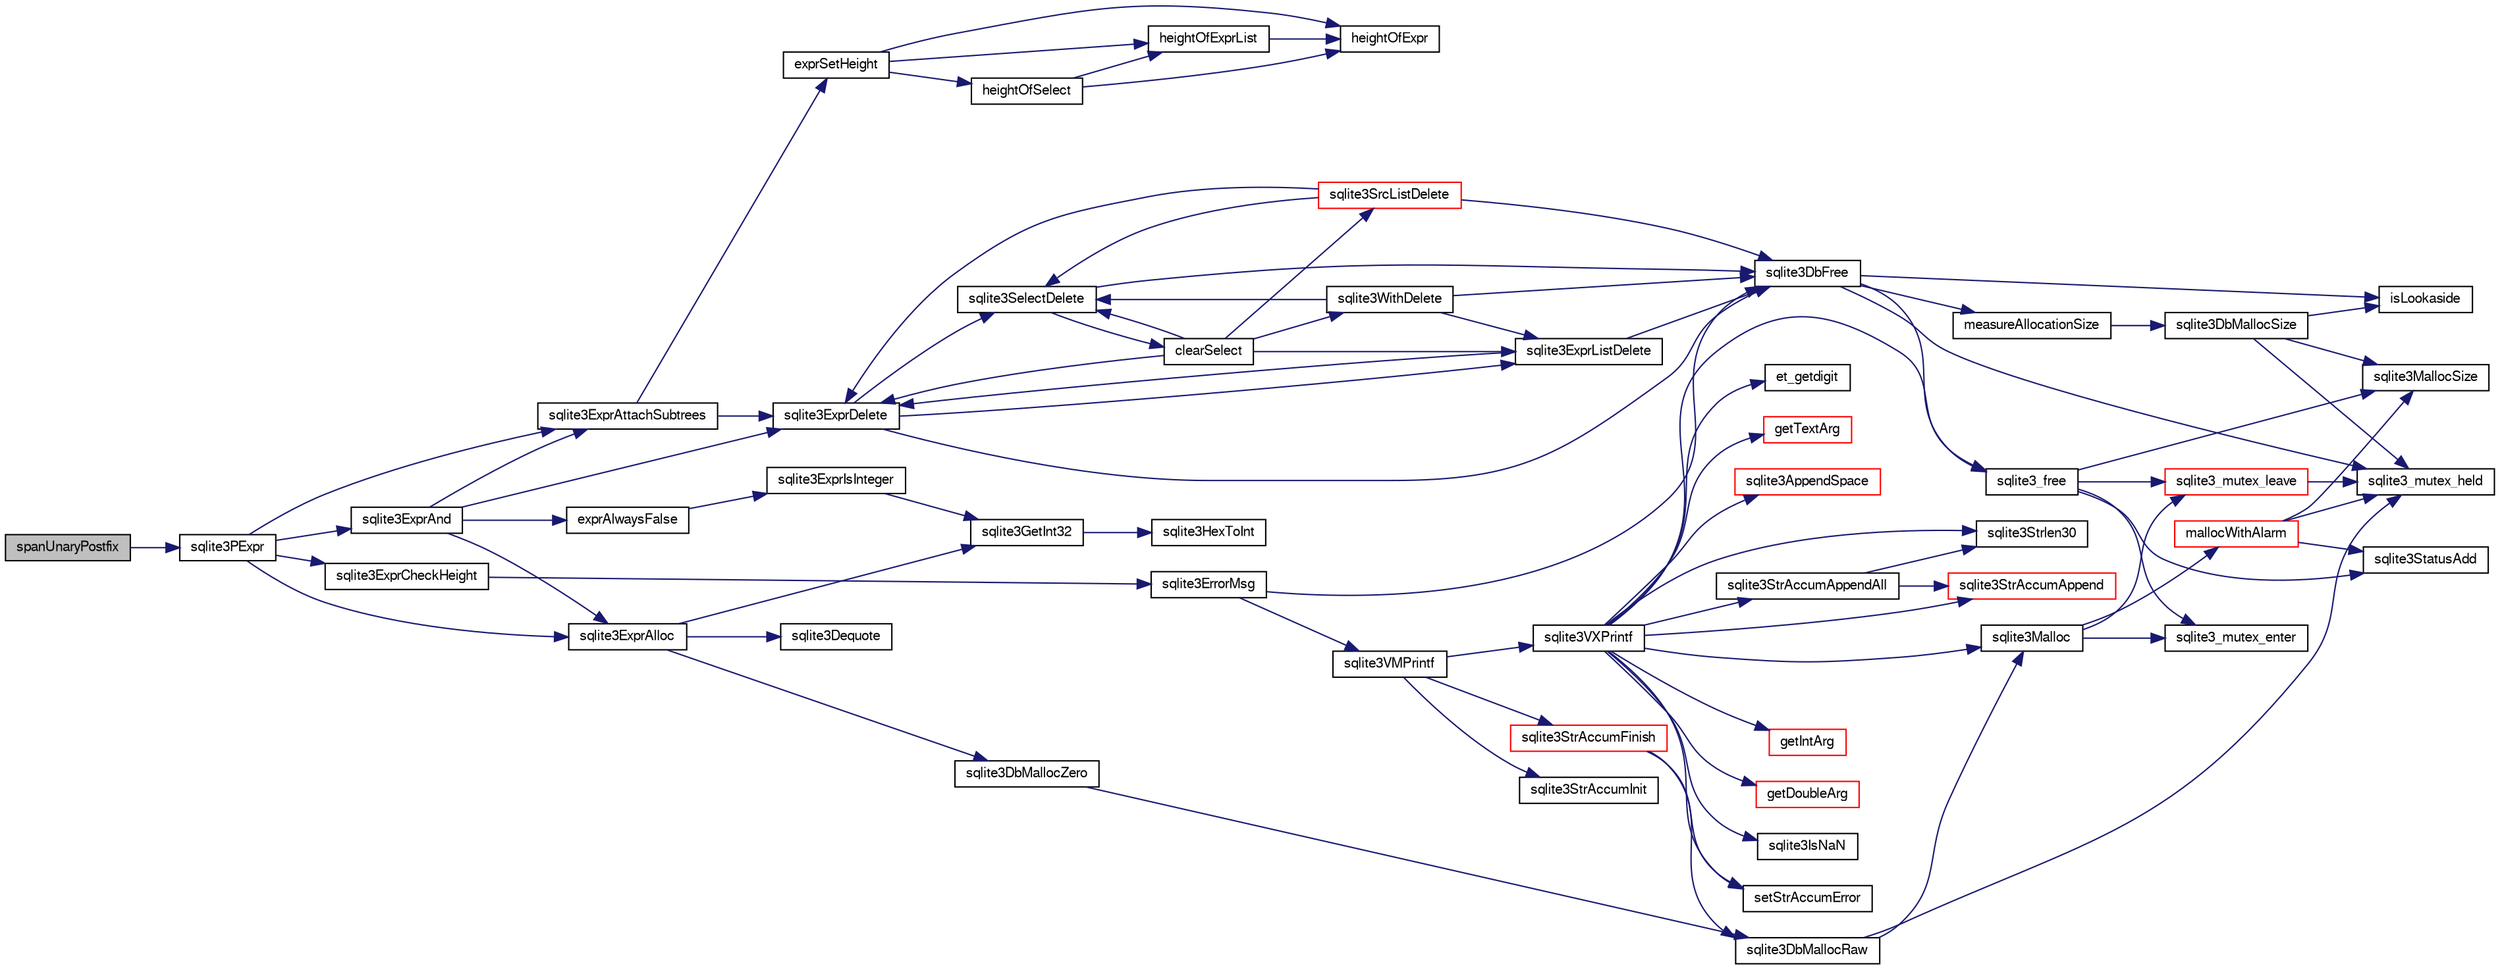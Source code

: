 digraph "spanUnaryPostfix"
{
  edge [fontname="FreeSans",fontsize="10",labelfontname="FreeSans",labelfontsize="10"];
  node [fontname="FreeSans",fontsize="10",shape=record];
  rankdir="LR";
  Node297990 [label="spanUnaryPostfix",height=0.2,width=0.4,color="black", fillcolor="grey75", style="filled", fontcolor="black"];
  Node297990 -> Node297991 [color="midnightblue",fontsize="10",style="solid",fontname="FreeSans"];
  Node297991 [label="sqlite3PExpr",height=0.2,width=0.4,color="black", fillcolor="white", style="filled",URL="$sqlite3_8c.html#a56670a96a4ad8449466fea3449f71c57"];
  Node297991 -> Node297992 [color="midnightblue",fontsize="10",style="solid",fontname="FreeSans"];
  Node297992 [label="sqlite3ExprAnd",height=0.2,width=0.4,color="black", fillcolor="white", style="filled",URL="$sqlite3_8c.html#adb7ce3f2fe4bc4cb22dbb82aed2b6c32"];
  Node297992 -> Node297993 [color="midnightblue",fontsize="10",style="solid",fontname="FreeSans"];
  Node297993 [label="exprAlwaysFalse",height=0.2,width=0.4,color="black", fillcolor="white", style="filled",URL="$sqlite3_8c.html#aa72440ec8db7b30f945e8f50ad9a4eba"];
  Node297993 -> Node297994 [color="midnightblue",fontsize="10",style="solid",fontname="FreeSans"];
  Node297994 [label="sqlite3ExprIsInteger",height=0.2,width=0.4,color="black", fillcolor="white", style="filled",URL="$sqlite3_8c.html#a93009f02d365fbdd3f83865b723fd950"];
  Node297994 -> Node297995 [color="midnightblue",fontsize="10",style="solid",fontname="FreeSans"];
  Node297995 [label="sqlite3GetInt32",height=0.2,width=0.4,color="black", fillcolor="white", style="filled",URL="$sqlite3_8c.html#a5f876209b4343549fc9224cd11c70928"];
  Node297995 -> Node297996 [color="midnightblue",fontsize="10",style="solid",fontname="FreeSans"];
  Node297996 [label="sqlite3HexToInt",height=0.2,width=0.4,color="black", fillcolor="white", style="filled",URL="$sqlite3_8c.html#ae3802c77b18399c03c8c9f973ff47239"];
  Node297992 -> Node297997 [color="midnightblue",fontsize="10",style="solid",fontname="FreeSans"];
  Node297997 [label="sqlite3ExprDelete",height=0.2,width=0.4,color="black", fillcolor="white", style="filled",URL="$sqlite3_8c.html#ae4e21ab5918e0428fbaa9e615dceb309"];
  Node297997 -> Node297998 [color="midnightblue",fontsize="10",style="solid",fontname="FreeSans"];
  Node297998 [label="sqlite3DbFree",height=0.2,width=0.4,color="black", fillcolor="white", style="filled",URL="$sqlite3_8c.html#ac70ab821a6607b4a1b909582dc37a069"];
  Node297998 -> Node297999 [color="midnightblue",fontsize="10",style="solid",fontname="FreeSans"];
  Node297999 [label="sqlite3_mutex_held",height=0.2,width=0.4,color="black", fillcolor="white", style="filled",URL="$sqlite3_8c.html#acf77da68932b6bc163c5e68547ecc3e7"];
  Node297998 -> Node298000 [color="midnightblue",fontsize="10",style="solid",fontname="FreeSans"];
  Node298000 [label="measureAllocationSize",height=0.2,width=0.4,color="black", fillcolor="white", style="filled",URL="$sqlite3_8c.html#a45731e644a22fdb756e2b6337224217a"];
  Node298000 -> Node298001 [color="midnightblue",fontsize="10",style="solid",fontname="FreeSans"];
  Node298001 [label="sqlite3DbMallocSize",height=0.2,width=0.4,color="black", fillcolor="white", style="filled",URL="$sqlite3_8c.html#aa397e5a8a03495203a0767abf0a71f86"];
  Node298001 -> Node298002 [color="midnightblue",fontsize="10",style="solid",fontname="FreeSans"];
  Node298002 [label="sqlite3MallocSize",height=0.2,width=0.4,color="black", fillcolor="white", style="filled",URL="$sqlite3_8c.html#acf5d2a5f35270bafb050bd2def576955"];
  Node298001 -> Node297999 [color="midnightblue",fontsize="10",style="solid",fontname="FreeSans"];
  Node298001 -> Node298003 [color="midnightblue",fontsize="10",style="solid",fontname="FreeSans"];
  Node298003 [label="isLookaside",height=0.2,width=0.4,color="black", fillcolor="white", style="filled",URL="$sqlite3_8c.html#a770fa05ff9717b75e16f4d968a77b897"];
  Node297998 -> Node298003 [color="midnightblue",fontsize="10",style="solid",fontname="FreeSans"];
  Node297998 -> Node298004 [color="midnightblue",fontsize="10",style="solid",fontname="FreeSans"];
  Node298004 [label="sqlite3_free",height=0.2,width=0.4,color="black", fillcolor="white", style="filled",URL="$sqlite3_8c.html#a6552349e36a8a691af5487999ab09519"];
  Node298004 -> Node298005 [color="midnightblue",fontsize="10",style="solid",fontname="FreeSans"];
  Node298005 [label="sqlite3_mutex_enter",height=0.2,width=0.4,color="black", fillcolor="white", style="filled",URL="$sqlite3_8c.html#a1c12cde690bd89f104de5cbad12a6bf5"];
  Node298004 -> Node298006 [color="midnightblue",fontsize="10",style="solid",fontname="FreeSans"];
  Node298006 [label="sqlite3StatusAdd",height=0.2,width=0.4,color="black", fillcolor="white", style="filled",URL="$sqlite3_8c.html#afa029f93586aeab4cc85360905dae9cd"];
  Node298004 -> Node298002 [color="midnightblue",fontsize="10",style="solid",fontname="FreeSans"];
  Node298004 -> Node298007 [color="midnightblue",fontsize="10",style="solid",fontname="FreeSans"];
  Node298007 [label="sqlite3_mutex_leave",height=0.2,width=0.4,color="red", fillcolor="white", style="filled",URL="$sqlite3_8c.html#a5838d235601dbd3c1fa993555c6bcc93"];
  Node298007 -> Node297999 [color="midnightblue",fontsize="10",style="solid",fontname="FreeSans"];
  Node297997 -> Node298009 [color="midnightblue",fontsize="10",style="solid",fontname="FreeSans"];
  Node298009 [label="sqlite3SelectDelete",height=0.2,width=0.4,color="black", fillcolor="white", style="filled",URL="$sqlite3_8c.html#a0f56959f0acac85496744f0d068854a0"];
  Node298009 -> Node298010 [color="midnightblue",fontsize="10",style="solid",fontname="FreeSans"];
  Node298010 [label="clearSelect",height=0.2,width=0.4,color="black", fillcolor="white", style="filled",URL="$sqlite3_8c.html#ac083bac4f2f02c26aa02fc24ca8c2dd9"];
  Node298010 -> Node298011 [color="midnightblue",fontsize="10",style="solid",fontname="FreeSans"];
  Node298011 [label="sqlite3ExprListDelete",height=0.2,width=0.4,color="black", fillcolor="white", style="filled",URL="$sqlite3_8c.html#ae9cd46eac81e86a04ed8c09b99fc3c10"];
  Node298011 -> Node297997 [color="midnightblue",fontsize="10",style="solid",fontname="FreeSans"];
  Node298011 -> Node297998 [color="midnightblue",fontsize="10",style="solid",fontname="FreeSans"];
  Node298010 -> Node298012 [color="midnightblue",fontsize="10",style="solid",fontname="FreeSans"];
  Node298012 [label="sqlite3SrcListDelete",height=0.2,width=0.4,color="red", fillcolor="white", style="filled",URL="$sqlite3_8c.html#acc250a3e5e7fd8889a16a9f28e3e7312"];
  Node298012 -> Node297998 [color="midnightblue",fontsize="10",style="solid",fontname="FreeSans"];
  Node298012 -> Node298009 [color="midnightblue",fontsize="10",style="solid",fontname="FreeSans"];
  Node298012 -> Node297997 [color="midnightblue",fontsize="10",style="solid",fontname="FreeSans"];
  Node298010 -> Node297997 [color="midnightblue",fontsize="10",style="solid",fontname="FreeSans"];
  Node298010 -> Node298009 [color="midnightblue",fontsize="10",style="solid",fontname="FreeSans"];
  Node298010 -> Node298326 [color="midnightblue",fontsize="10",style="solid",fontname="FreeSans"];
  Node298326 [label="sqlite3WithDelete",height=0.2,width=0.4,color="black", fillcolor="white", style="filled",URL="$sqlite3_8c.html#a17d9ea3de76b5d740b422ea9b4fe3abb"];
  Node298326 -> Node298011 [color="midnightblue",fontsize="10",style="solid",fontname="FreeSans"];
  Node298326 -> Node298009 [color="midnightblue",fontsize="10",style="solid",fontname="FreeSans"];
  Node298326 -> Node297998 [color="midnightblue",fontsize="10",style="solid",fontname="FreeSans"];
  Node298009 -> Node297998 [color="midnightblue",fontsize="10",style="solid",fontname="FreeSans"];
  Node297997 -> Node298011 [color="midnightblue",fontsize="10",style="solid",fontname="FreeSans"];
  Node297992 -> Node298949 [color="midnightblue",fontsize="10",style="solid",fontname="FreeSans"];
  Node298949 [label="sqlite3ExprAlloc",height=0.2,width=0.4,color="black", fillcolor="white", style="filled",URL="$sqlite3_8c.html#a7f1c54604acd48617bd41d26f5db776d"];
  Node298949 -> Node297995 [color="midnightblue",fontsize="10",style="solid",fontname="FreeSans"];
  Node298949 -> Node298222 [color="midnightblue",fontsize="10",style="solid",fontname="FreeSans"];
  Node298222 [label="sqlite3DbMallocZero",height=0.2,width=0.4,color="black", fillcolor="white", style="filled",URL="$sqlite3_8c.html#a49cfebac9d6067a03442c92af73f33e4"];
  Node298222 -> Node298038 [color="midnightblue",fontsize="10",style="solid",fontname="FreeSans"];
  Node298038 [label="sqlite3DbMallocRaw",height=0.2,width=0.4,color="black", fillcolor="white", style="filled",URL="$sqlite3_8c.html#abbe8be0cf7175e11ddc3e2218fad924e"];
  Node298038 -> Node297999 [color="midnightblue",fontsize="10",style="solid",fontname="FreeSans"];
  Node298038 -> Node298019 [color="midnightblue",fontsize="10",style="solid",fontname="FreeSans"];
  Node298019 [label="sqlite3Malloc",height=0.2,width=0.4,color="black", fillcolor="white", style="filled",URL="$sqlite3_8c.html#a361a2eaa846b1885f123abe46f5d8b2b"];
  Node298019 -> Node298005 [color="midnightblue",fontsize="10",style="solid",fontname="FreeSans"];
  Node298019 -> Node298020 [color="midnightblue",fontsize="10",style="solid",fontname="FreeSans"];
  Node298020 [label="mallocWithAlarm",height=0.2,width=0.4,color="red", fillcolor="white", style="filled",URL="$sqlite3_8c.html#ab070d5cf8e48ec8a6a43cf025d48598b"];
  Node298020 -> Node297999 [color="midnightblue",fontsize="10",style="solid",fontname="FreeSans"];
  Node298020 -> Node298002 [color="midnightblue",fontsize="10",style="solid",fontname="FreeSans"];
  Node298020 -> Node298006 [color="midnightblue",fontsize="10",style="solid",fontname="FreeSans"];
  Node298019 -> Node298007 [color="midnightblue",fontsize="10",style="solid",fontname="FreeSans"];
  Node298949 -> Node298277 [color="midnightblue",fontsize="10",style="solid",fontname="FreeSans"];
  Node298277 [label="sqlite3Dequote",height=0.2,width=0.4,color="black", fillcolor="white", style="filled",URL="$sqlite3_8c.html#a7b0ccb71d60de662cbb09755454dee5d"];
  Node297992 -> Node298950 [color="midnightblue",fontsize="10",style="solid",fontname="FreeSans"];
  Node298950 [label="sqlite3ExprAttachSubtrees",height=0.2,width=0.4,color="black", fillcolor="white", style="filled",URL="$sqlite3_8c.html#a74aac72e6029e25c0d4505a4cc4020c6"];
  Node298950 -> Node297997 [color="midnightblue",fontsize="10",style="solid",fontname="FreeSans"];
  Node298950 -> Node298951 [color="midnightblue",fontsize="10",style="solid",fontname="FreeSans"];
  Node298951 [label="exprSetHeight",height=0.2,width=0.4,color="black", fillcolor="white", style="filled",URL="$sqlite3_8c.html#ab160869cf6622ffbf7a44bbe68e925c1"];
  Node298951 -> Node298952 [color="midnightblue",fontsize="10",style="solid",fontname="FreeSans"];
  Node298952 [label="heightOfExpr",height=0.2,width=0.4,color="black", fillcolor="white", style="filled",URL="$sqlite3_8c.html#a2b4e5cbf5eeb540c3c26929aeb1eae1c"];
  Node298951 -> Node298953 [color="midnightblue",fontsize="10",style="solid",fontname="FreeSans"];
  Node298953 [label="heightOfSelect",height=0.2,width=0.4,color="black", fillcolor="white", style="filled",URL="$sqlite3_8c.html#a801de9028f26be07bc082abc58e02e8c"];
  Node298953 -> Node298952 [color="midnightblue",fontsize="10",style="solid",fontname="FreeSans"];
  Node298953 -> Node298954 [color="midnightblue",fontsize="10",style="solid",fontname="FreeSans"];
  Node298954 [label="heightOfExprList",height=0.2,width=0.4,color="black", fillcolor="white", style="filled",URL="$sqlite3_8c.html#a8b10054a02ee97620c9270d3c206a895"];
  Node298954 -> Node298952 [color="midnightblue",fontsize="10",style="solid",fontname="FreeSans"];
  Node298951 -> Node298954 [color="midnightblue",fontsize="10",style="solid",fontname="FreeSans"];
  Node297991 -> Node298949 [color="midnightblue",fontsize="10",style="solid",fontname="FreeSans"];
  Node297991 -> Node298950 [color="midnightblue",fontsize="10",style="solid",fontname="FreeSans"];
  Node297991 -> Node298955 [color="midnightblue",fontsize="10",style="solid",fontname="FreeSans"];
  Node298955 [label="sqlite3ExprCheckHeight",height=0.2,width=0.4,color="black", fillcolor="white", style="filled",URL="$sqlite3_8c.html#ab208260635507bd7a5c58b612db514f2"];
  Node298955 -> Node298321 [color="midnightblue",fontsize="10",style="solid",fontname="FreeSans"];
  Node298321 [label="sqlite3ErrorMsg",height=0.2,width=0.4,color="black", fillcolor="white", style="filled",URL="$sqlite3_8c.html#aee2798e173651adae0f9c85469f3457d"];
  Node298321 -> Node298273 [color="midnightblue",fontsize="10",style="solid",fontname="FreeSans"];
  Node298273 [label="sqlite3VMPrintf",height=0.2,width=0.4,color="black", fillcolor="white", style="filled",URL="$sqlite3_8c.html#a05535d0982ef06fbc2ee8195ebbae689"];
  Node298273 -> Node298030 [color="midnightblue",fontsize="10",style="solid",fontname="FreeSans"];
  Node298030 [label="sqlite3StrAccumInit",height=0.2,width=0.4,color="black", fillcolor="white", style="filled",URL="$sqlite3_8c.html#aabf95e113b9d54d519cd15a56215f560"];
  Node298273 -> Node298031 [color="midnightblue",fontsize="10",style="solid",fontname="FreeSans"];
  Node298031 [label="sqlite3VXPrintf",height=0.2,width=0.4,color="black", fillcolor="white", style="filled",URL="$sqlite3_8c.html#a63c25806c9bd4a2b76f9a0eb232c6bde"];
  Node298031 -> Node298032 [color="midnightblue",fontsize="10",style="solid",fontname="FreeSans"];
  Node298032 [label="sqlite3StrAccumAppend",height=0.2,width=0.4,color="red", fillcolor="white", style="filled",URL="$sqlite3_8c.html#a56664fa33def33c5a5245b623441d5e0"];
  Node298031 -> Node298285 [color="midnightblue",fontsize="10",style="solid",fontname="FreeSans"];
  Node298285 [label="getIntArg",height=0.2,width=0.4,color="red", fillcolor="white", style="filled",URL="$sqlite3_8c.html#abff258963dbd9205fb299851a64c67be"];
  Node298031 -> Node298019 [color="midnightblue",fontsize="10",style="solid",fontname="FreeSans"];
  Node298031 -> Node298035 [color="midnightblue",fontsize="10",style="solid",fontname="FreeSans"];
  Node298035 [label="setStrAccumError",height=0.2,width=0.4,color="black", fillcolor="white", style="filled",URL="$sqlite3_8c.html#a3dc479a1fc8ba1ab8edfe51f8a0b102c"];
  Node298031 -> Node298286 [color="midnightblue",fontsize="10",style="solid",fontname="FreeSans"];
  Node298286 [label="getDoubleArg",height=0.2,width=0.4,color="red", fillcolor="white", style="filled",URL="$sqlite3_8c.html#a1cf25120072c85bd261983b24c12c3d9"];
  Node298031 -> Node298178 [color="midnightblue",fontsize="10",style="solid",fontname="FreeSans"];
  Node298178 [label="sqlite3IsNaN",height=0.2,width=0.4,color="black", fillcolor="white", style="filled",URL="$sqlite3_8c.html#aed4d78203877c3486765ccbc7feebb50"];
  Node298031 -> Node298094 [color="midnightblue",fontsize="10",style="solid",fontname="FreeSans"];
  Node298094 [label="sqlite3Strlen30",height=0.2,width=0.4,color="black", fillcolor="white", style="filled",URL="$sqlite3_8c.html#a3dcd80ba41f1a308193dee74857b62a7"];
  Node298031 -> Node298287 [color="midnightblue",fontsize="10",style="solid",fontname="FreeSans"];
  Node298287 [label="et_getdigit",height=0.2,width=0.4,color="black", fillcolor="white", style="filled",URL="$sqlite3_8c.html#a40c5a308749ad07cc2397a53e081bff0"];
  Node298031 -> Node298288 [color="midnightblue",fontsize="10",style="solid",fontname="FreeSans"];
  Node298288 [label="getTextArg",height=0.2,width=0.4,color="red", fillcolor="white", style="filled",URL="$sqlite3_8c.html#afbb41850423ef20071cefaab0431e04d"];
  Node298031 -> Node298289 [color="midnightblue",fontsize="10",style="solid",fontname="FreeSans"];
  Node298289 [label="sqlite3StrAccumAppendAll",height=0.2,width=0.4,color="black", fillcolor="white", style="filled",URL="$sqlite3_8c.html#acaf8f3e4f99a3c3a4a77e9c987547289"];
  Node298289 -> Node298032 [color="midnightblue",fontsize="10",style="solid",fontname="FreeSans"];
  Node298289 -> Node298094 [color="midnightblue",fontsize="10",style="solid",fontname="FreeSans"];
  Node298031 -> Node298290 [color="midnightblue",fontsize="10",style="solid",fontname="FreeSans"];
  Node298290 [label="sqlite3AppendSpace",height=0.2,width=0.4,color="red", fillcolor="white", style="filled",URL="$sqlite3_8c.html#aefd38a5afc0020d4a93855c3ee7c63a8"];
  Node298031 -> Node298004 [color="midnightblue",fontsize="10",style="solid",fontname="FreeSans"];
  Node298273 -> Node298121 [color="midnightblue",fontsize="10",style="solid",fontname="FreeSans"];
  Node298121 [label="sqlite3StrAccumFinish",height=0.2,width=0.4,color="red", fillcolor="white", style="filled",URL="$sqlite3_8c.html#adb7f26b10ac1b847db6f000ef4c2e2ba"];
  Node298121 -> Node298038 [color="midnightblue",fontsize="10",style="solid",fontname="FreeSans"];
  Node298121 -> Node298035 [color="midnightblue",fontsize="10",style="solid",fontname="FreeSans"];
  Node298321 -> Node297998 [color="midnightblue",fontsize="10",style="solid",fontname="FreeSans"];
}
